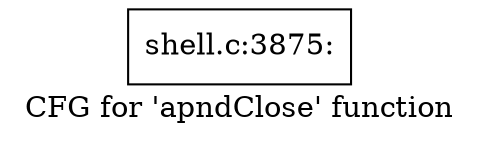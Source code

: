 digraph "CFG for 'apndClose' function" {
	label="CFG for 'apndClose' function";

	Node0x5602762c4ca0 [shape=record,label="{shell.c:3875:}"];
}
